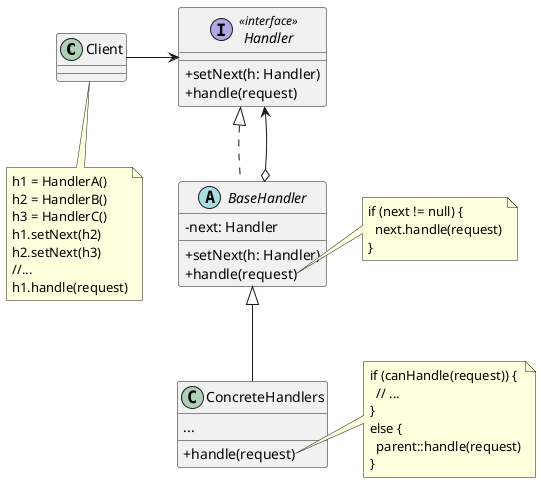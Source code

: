 @startuml Chain of Responsibility Structure
skinparam ClassAttributeIconSize 0

class Client

interface Handler <<interface>> {
  + setNext(h: Handler)
  + handle(request)
}

abstract class BaseHandler implements Handler {
  - next: Handler
  + setNext(h: Handler)
  + handle(request)
}

class ConcreteHandlers extends BaseHandler {
  ...
  + handle(request)
}

BaseHandler o--> Handler

Client -> Handler

note right of BaseHandler::handle
  if (next != null) {
    next.handle(request)
  }
end note

note right of ConcreteHandlers::handle
  if (canHandle(request)) {
    // ...
  }
  else {
    parent::handle(request)
  }
end note

note bottom of Client
  h1 = HandlerA()
  h2 = HandlerB()
  h3 = HandlerC()
  h1.setNext(h2)
  h2.setNext(h3)
  //...
  h1.handle(request)
end note

@enduml